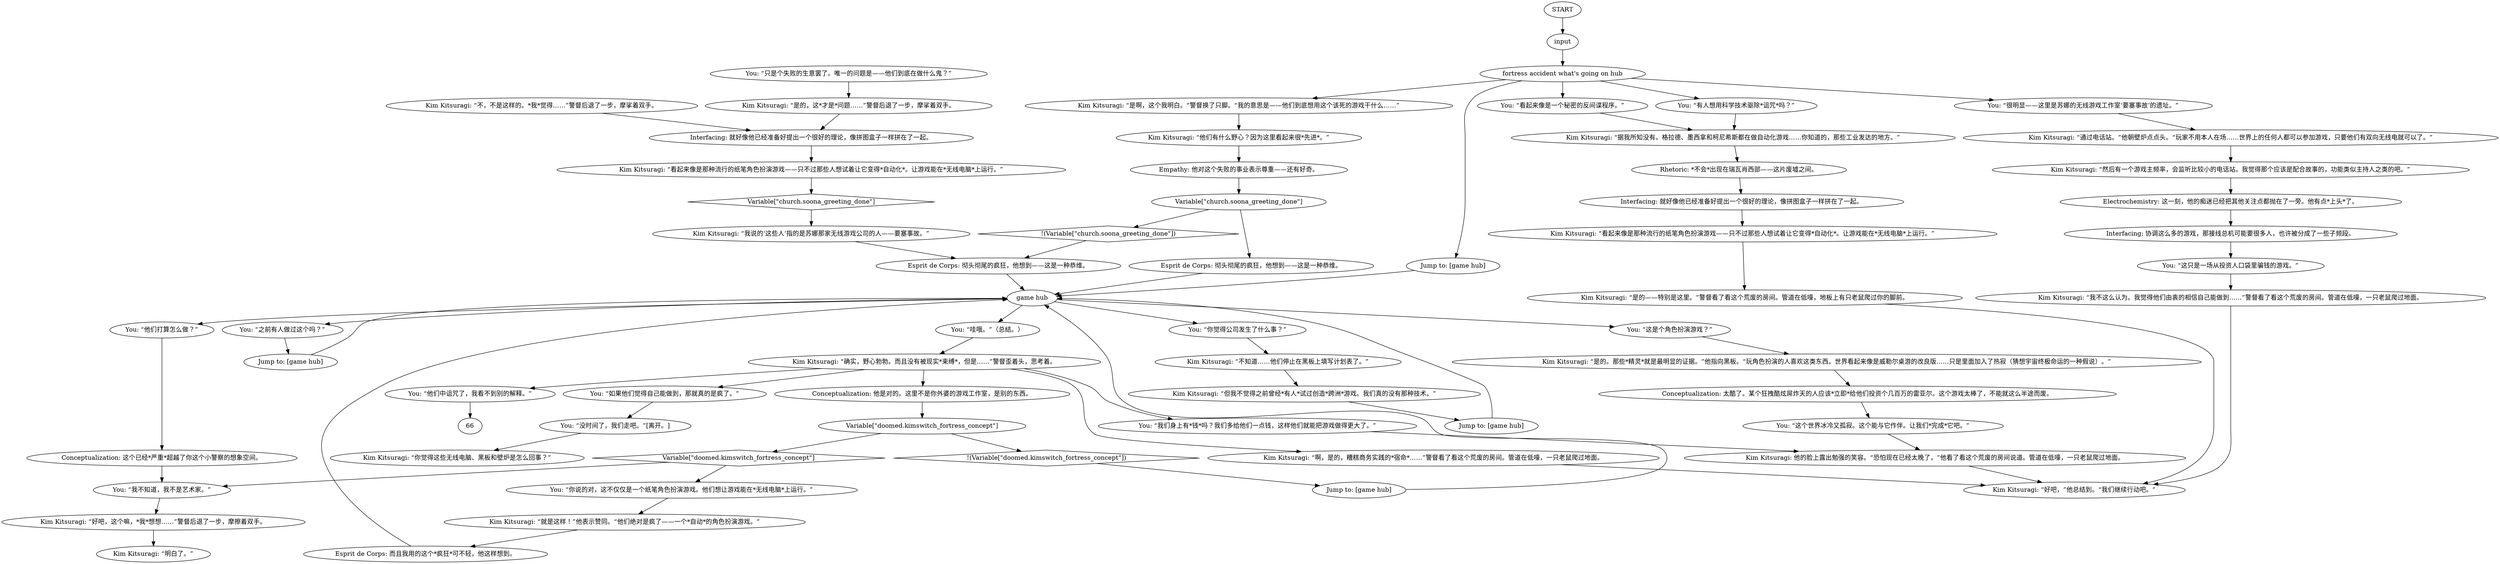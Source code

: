 # KIM SWITCH / FORTRESS ACCIDENT
# Kim talks to you about Fortress Accident.
# ==================================================
digraph G {
	  0 [label="START"];
	  1 [label="input"];
	  2 [label="Kim Kitsuragi: “然后有一个游戏主频率，会监听比较小的电话站。我觉得那个应该是配合故事的，功能类似主持人之类的吧。”"];
	  3 [label="Kim Kitsuragi: “好吧，”他总结到。“我们继续行动吧。”"];
	  4 [label="You: “我不知道，我不是艺术家。”"];
	  5 [label="You: “你觉得公司发生了什么事？”"];
	  6 [label="You: “如果他们觉得自己能做到，那就真的是疯了。”"];
	  7 [label="You: “你说的对，这不仅仅是一个纸笔角色扮演游戏。他们想让游戏能在*无线电脑*上运行。”"];
	  8 [label="Interfacing: 就好像他已经准备好提出一个很好的理论，像拼图盒子一样拼在了一起。"];
	  9 [label="Kim Kitsuragi: “看起来像是那种流行的纸笔角色扮演游戏——只不过那些人想试着让它变得*自动化*。让游戏能在*无线电脑*上运行。”"];
	  10 [label="You: “有人想用科学技术驱除*诅咒*吗？”"];
	  11 [label="You: “很明显——这里是苏娜的无线游戏工作室‘要塞事故’的遗址。”"];
	  12 [label="You: “这是个角色扮演游戏？”"];
	  13 [label="Kim Kitsuragi: “不知道……他们停止在黑板上填写计划表了。”"];
	  14 [label="Kim Kitsuragi: “好吧，这个嘛，*我*想想……”警督后退了一步，摩擦着双手。"];
	  15 [label="Electrochemistry: 这一刻，他的痴迷已经把其他关注点都抛在了一旁。他有点*上头*了。"];
	  16 [label="Rhetoric: *不会*出现在瑞瓦肖西部——这片废墟之间。"];
	  17 [label="Kim Kitsuragi: “我不这么认为。我觉得他们由衷的相信自己能做到……”警督看了看这个荒废的房间。管道在低嚎，一只老鼠爬过地面。"];
	  18 [label="fortress accident what's going on hub"];
	  19 [label="You: “之前有人做过这个吗？”"];
	  20 [label="Kim Kitsuragi: “就是这样！”他表示赞同。“他们绝对是疯了——一个*自动*的角色扮演游戏。”"];
	  21 [label="Esprit de Corps: 彻头彻尾的疯狂，他想到——这是一种恭维。"];
	  22 [label="Kim Kitsuragi: “是的，这*才是*问题……”警督后退了一步，摩挲着双手。"];
	  23 [label="Empathy: 他对这个失败的事业表示尊重——还有好奇。"];
	  24 [label="Kim Kitsuragi: “我说的‘这些人’指的是苏娜那家无线游戏公司的人——要塞事故。”"];
	  25 [label="Kim Kitsuragi: “他们有什么野心？因为这里看起来很*先进*。”"];
	  26 [label="You: “他们打算怎么做？”"];
	  27 [label="Kim Kitsuragi: “确实，野心勃勃。而且没有被现实*束缚*，但是……”警督歪着头，思考着。"];
	  28 [label="Variable[\"doomed.kimswitch_fortress_concept\"]"];
	  29 [label="Variable[\"doomed.kimswitch_fortress_concept\"]", shape=diamond];
	  30 [label="!(Variable[\"doomed.kimswitch_fortress_concept\"])", shape=diamond];
	  31 [label="Interfacing: 协调这么多的游戏，那接线总机可能要很多人，也许被分成了一些子频段。"];
	  32 [label="You: “看起来像是一个秘密的反间谍程序。”"];
	  33 [label="Kim Kitsuragi: 他的脸上露出勉强的笑容。“恐怕现在已经太晚了，”他看了看这个荒废的房间说道。管道在低嚎，一只老鼠爬过地面。"];
	  34 [label="game hub"];
	  35 [label="Jump to: [game hub]"];
	  36 [label="Kim Kitsuragi: “是的。那些*精灵*就是最明显的证据。”他指向黑板。“玩角色扮演的人喜欢这类东西。世界看起来像是威勒尔桌游的改良版……只是里面加入了热寂（猜想宇宙终极命运的一种假说）。”"];
	  37 [label="You: “哇哦。”（总结。）"];
	  38 [label="You: “他们中诅咒了，我看不到别的解释。”"];
	  39 [label="Esprit de Corps: 而且我用的这个*疯狂*可不轻，他这样想到。"];
	  40 [label="Kim Kitsuragi: “看起来像是那种流行的纸笔角色扮演游戏——只不过那些人想试着让它变得*自动化*。让游戏能在*无线电脑*上运行。”"];
	  41 [label="Conceptualization: 太酷了。某个狂拽酷炫屌炸天的人应该*立即*给他们投资个几百万的雷亚尔。这个游戏太棒了，不能就这么半途而废。"];
	  42 [label="You: “我们身上有*钱*吗？我们多给他们一点钱，这样他们就能把游戏做得更大了。”"];
	  43 [label="You: “只是个失败的生意罢了。唯一的问题是——他们到底在做什么鬼？”"];
	  44 [label="Jump to: [game hub]"];
	  45 [label="You: “这只是一场从投资人口袋里骗钱的游戏。”"];
	  46 [label="Conceptualization: 他是对的。这里不是你外婆的游戏工作室，是别的东西。"];
	  47 [label="Variable[\"church.soona_greeting_done\"]"];
	  48 [label="Variable[\"church.soona_greeting_done\"]", shape=diamond];
	  49 [label="!(Variable[\"church.soona_greeting_done\"])", shape=diamond];
	  50 [label="Esprit de Corps: 彻头彻尾的疯狂，他想到——这是一种恭维。"];
	  51 [label="Kim Kitsuragi: “是的——特别是这里。”警督看了看这个荒废的房间。管道在低嚎，地板上有只老鼠爬过你的脚前。"];
	  52 [label="You: “没时间了，我们走吧。”[离开。]"];
	  53 [label="Kim Kitsuragi: “是啊，这个我明白。”警督换了只脚。“我的意思是——他们到底想用这个该死的游戏干什么……”"];
	  54 [label="Kim Kitsuragi: “通过电话站。”他朝壁炉点点头。“玩家不用本人在场……世界上的任何人都可以参加游戏，只要他们有双向无线电就可以了。”"];
	  55 [label="Conceptualization: 这个已经*严重*超越了你这个小警察的想象空间。"];
	  56 [label="Jump to: [game hub]"];
	  57 [label="Kim Kitsuragi: “但我不觉得之前曾经*有人*试过创造*跨洲*游戏。我们真的没有那种技术。”"];
	  58 [label="Interfacing: 就好像他已经准备好提出一个很好的理论，像拼图盒子一样拼在了一起。"];
	  59 [label="Kim Kitsuragi: “明白了。”"];
	  60 [label="Kim Kitsuragi: “你觉得这些无线电脑、黑板和壁炉是怎么回事？”"];
	  61 [label="Kim Kitsuragi: “不，不是这样的。*我*觉得……”警督后退了一步，摩挲着双手。"];
	  62 [label="Kim Kitsuragi: “据我所知没有。格拉德、墨西拿和柯尼希斯都在做自动化游戏……你知道的，那些工业发达的地方。”"];
	  63 [label="Jump to: [game hub]"];
	  64 [label="You: “这个世界冰冷又孤寂。这个能与它作伴。让我们*完成*它吧。”"];
	  65 [label="Kim Kitsuragi: “啊，是的，糟糕商务实践的*宿命*……”警督看了看这个荒废的房间。管道在低嚎，一只老鼠爬过地面。"];
	  0 -> 1
	  1 -> 18
	  2 -> 15
	  4 -> 14
	  5 -> 13
	  6 -> 52
	  7 -> 20
	  8 -> 40
	  9 -> 51
	  10 -> 62
	  11 -> 54
	  12 -> 36
	  13 -> 57
	  14 -> 59
	  15 -> 31
	  16 -> 58
	  17 -> 3
	  18 -> 32
	  18 -> 10
	  18 -> 11
	  18 -> 44
	  18 -> 53
	  19 -> 63
	  20 -> 39
	  21 -> 34
	  22 -> 8
	  23 -> 47
	  24 -> 21
	  25 -> 23
	  26 -> 55
	  27 -> 65
	  27 -> 38
	  27 -> 6
	  27 -> 42
	  27 -> 46
	  28 -> 29
	  28 -> 30
	  29 -> 4
	  29 -> 7
	  30 -> 56
	  31 -> 45
	  32 -> 62
	  33 -> 3
	  34 -> 37
	  34 -> 5
	  34 -> 12
	  34 -> 19
	  34 -> 26
	  35 -> 34
	  36 -> 41
	  37 -> 27
	  38 -> 66
	  39 -> 34
	  40 -> 48
	  41 -> 64
	  42 -> 33
	  43 -> 22
	  44 -> 34
	  45 -> 17
	  46 -> 28
	  47 -> 49
	  47 -> 50
	  48 -> 24
	  49 -> 21
	  50 -> 34
	  51 -> 3
	  52 -> 60
	  53 -> 25
	  54 -> 2
	  55 -> 4
	  56 -> 34
	  57 -> 35
	  58 -> 9
	  61 -> 8
	  62 -> 16
	  63 -> 34
	  64 -> 33
	  65 -> 3
}

